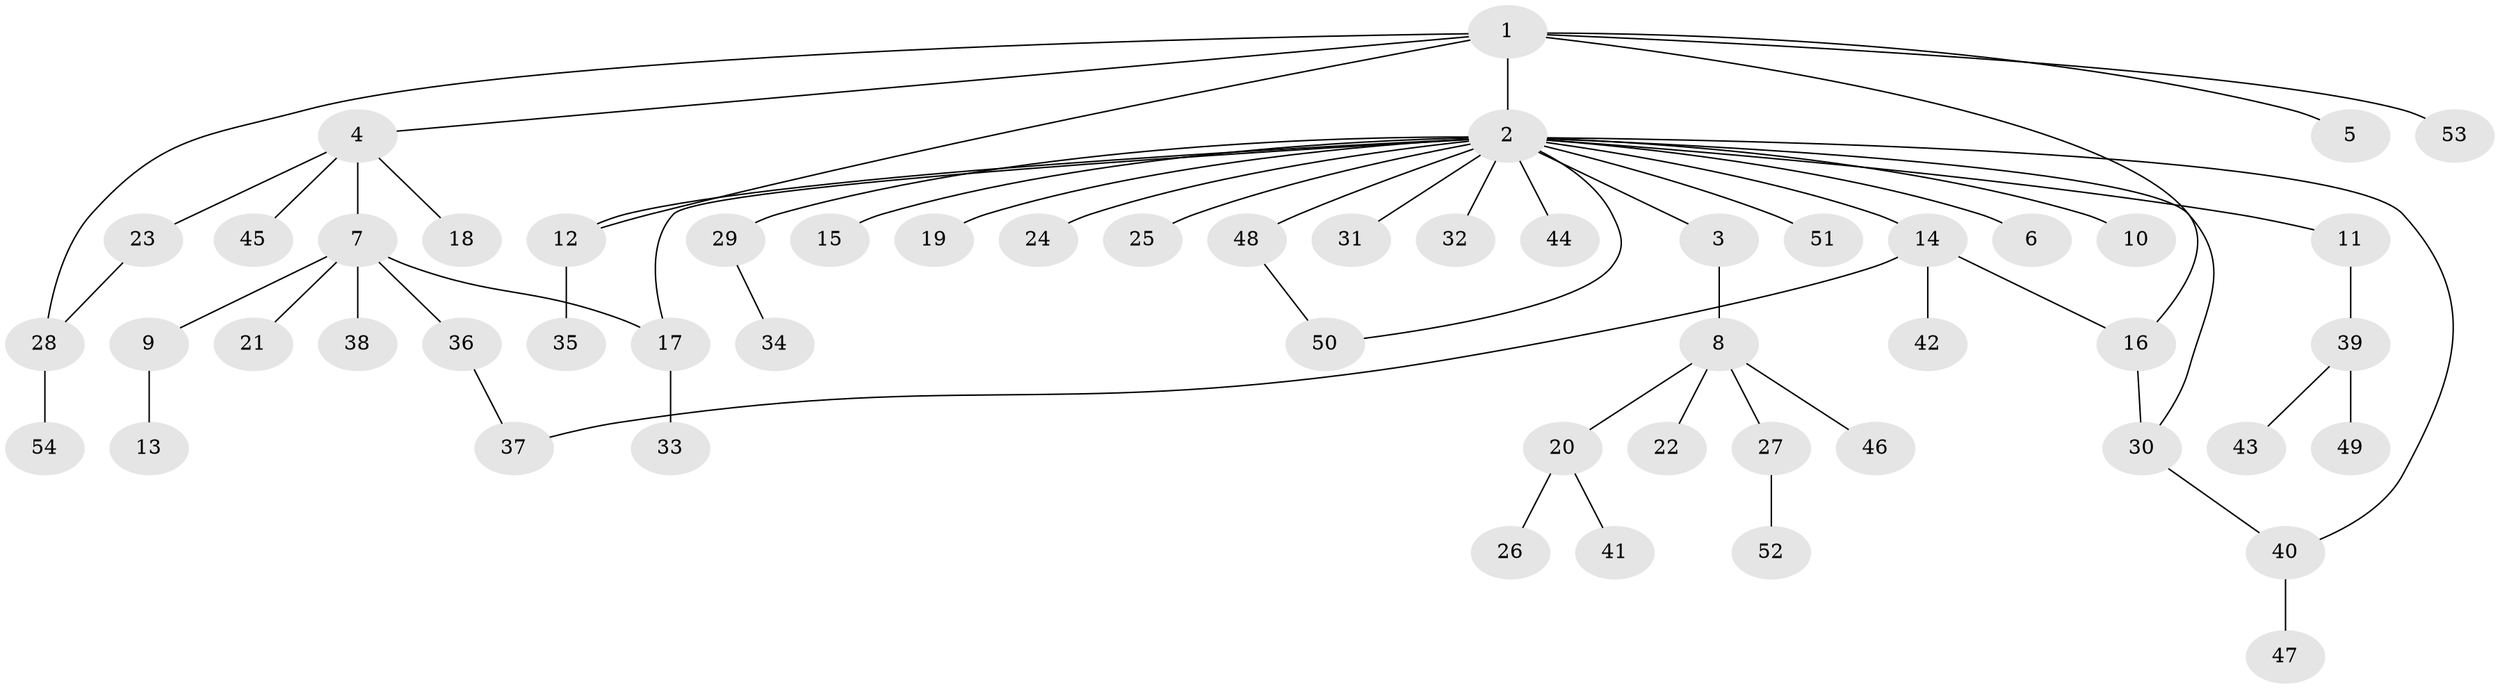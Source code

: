 // Generated by graph-tools (version 1.1) at 2025/11/02/27/25 16:11:13]
// undirected, 54 vertices, 61 edges
graph export_dot {
graph [start="1"]
  node [color=gray90,style=filled];
  1;
  2;
  3;
  4;
  5;
  6;
  7;
  8;
  9;
  10;
  11;
  12;
  13;
  14;
  15;
  16;
  17;
  18;
  19;
  20;
  21;
  22;
  23;
  24;
  25;
  26;
  27;
  28;
  29;
  30;
  31;
  32;
  33;
  34;
  35;
  36;
  37;
  38;
  39;
  40;
  41;
  42;
  43;
  44;
  45;
  46;
  47;
  48;
  49;
  50;
  51;
  52;
  53;
  54;
  1 -- 2;
  1 -- 4;
  1 -- 5;
  1 -- 12;
  1 -- 16;
  1 -- 28;
  1 -- 53;
  2 -- 3;
  2 -- 6;
  2 -- 10;
  2 -- 11;
  2 -- 12;
  2 -- 14;
  2 -- 15;
  2 -- 17;
  2 -- 19;
  2 -- 24;
  2 -- 25;
  2 -- 29;
  2 -- 30;
  2 -- 31;
  2 -- 32;
  2 -- 40;
  2 -- 44;
  2 -- 48;
  2 -- 50;
  2 -- 51;
  3 -- 8;
  4 -- 7;
  4 -- 18;
  4 -- 23;
  4 -- 45;
  7 -- 9;
  7 -- 17;
  7 -- 21;
  7 -- 36;
  7 -- 38;
  8 -- 20;
  8 -- 22;
  8 -- 27;
  8 -- 46;
  9 -- 13;
  11 -- 39;
  12 -- 35;
  14 -- 16;
  14 -- 37;
  14 -- 42;
  16 -- 30;
  17 -- 33;
  20 -- 26;
  20 -- 41;
  23 -- 28;
  27 -- 52;
  28 -- 54;
  29 -- 34;
  30 -- 40;
  36 -- 37;
  39 -- 43;
  39 -- 49;
  40 -- 47;
  48 -- 50;
}
